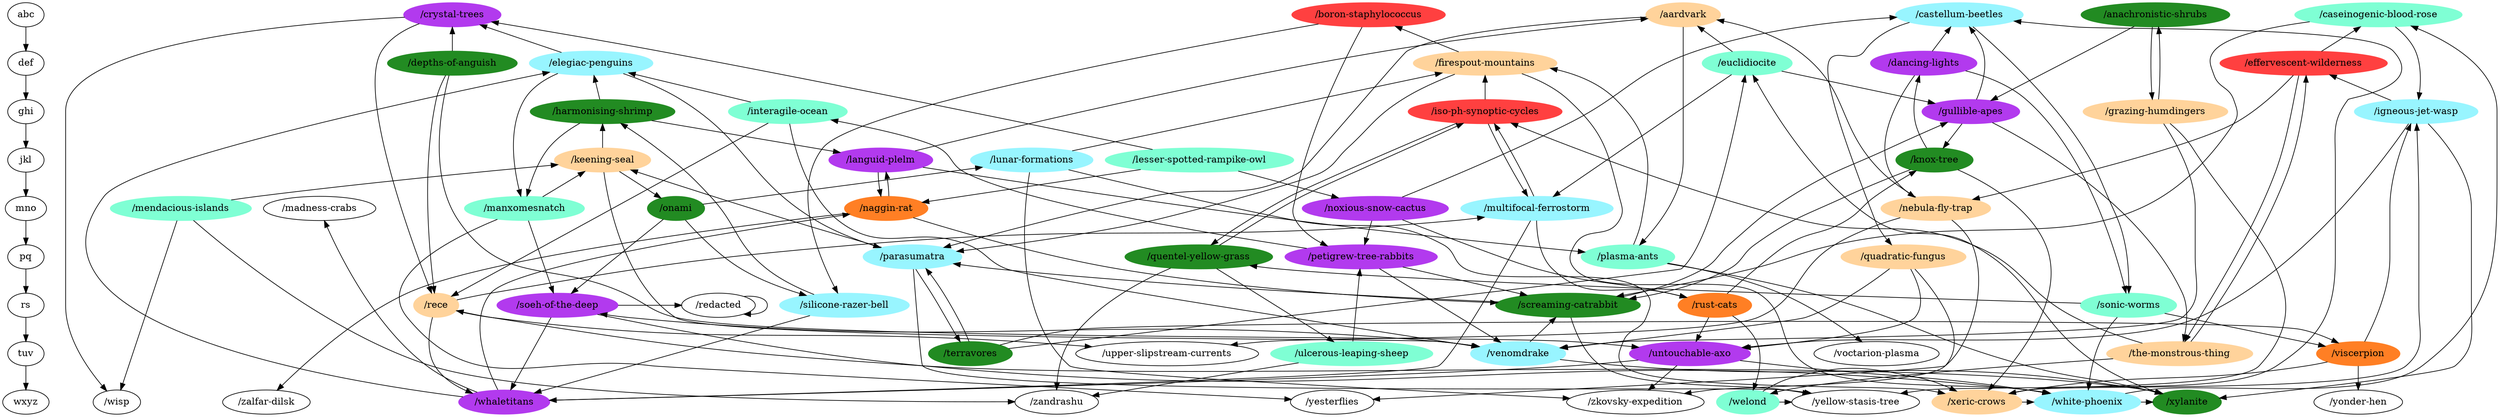 digraph G {
abc->def->ghi->jkl->mno->pq->rs->tuv->wxyz;
{ rank=same;
abc;
"/boron-staphylococcus" [color=brown1,style=filled];
"/castellum-beetles" [color=cadetblue1,style=filled];
"/crystal-trees" [color=darkorchid2,style=filled];
"/anachronistic-shrubs" [color=forestgreen,style=filled];
"/caseinogenic-blood-rose" [color=aquamarine,style=filled];
"/aardvark" [color=burlywood1,style=filled];
}
{ rank=same;
def;
"/effervescent-wilderness" [color=brown1,style=filled];
"/firespout-mountains" [color=burlywood1,style=filled];
"/dancing-lights" [color=darkorchid2,style=filled];
"/euclidiocite" [color=aquamarine,style=filled];
"/depths-of-anguish" [color=forestgreen,style=filled];
"/elegiac-penguins" [color=cadetblue1,style=filled];
}
{ rank=same;
ghi;
"/iso-ph-synoptic-cycles" [color=brown1,style=filled];
"/harmonising-shrimp" [color=forestgreen,style=filled];
"/igneous-jet-wasp" [color=cadetblue1,style=filled];
"/grazing-humdingers" [color=burlywood1,style=filled];
"/interagile-ocean" [color=aquamarine,style=filled];
"/gullible-apes" [color=darkorchid2,style=filled];
}
{ rank=same;
jkl;
"/lunar-formations" [color=cadetblue1,style=filled];
"/lesser-spotted-rampike-owl" [color=aquamarine,style=filled];
"/languid-plelm" [color=darkorchid2,style=filled];
"/knox-tree" [color=forestgreen,style=filled];
"/keening-seal" [color=burlywood1,style=filled];
}
{ rank=same;
mno;
"/naggin-rat" [color=chocolate1,style=filled];
"/multifocal-ferrostorm" [color=cadetblue1,style=filled];
"/nebula-fly-trap" [color=burlywood1,style=filled];
"/madness-crabs";
"/noxious-snow-cactus" [color=darkorchid2,style=filled];
"/mendacious-islands" [color=aquamarine,style=filled];
"/onami" [color=forestgreen,style=filled];
"/manxomesnatch" [color=aquamarine,style=filled];
}
{ rank=same;
pq;
"/petigrew-tree-rabbits" [color=darkorchid2,style=filled];
"/quentel-yellow-grass" [color=forestgreen,style=filled];
"/quadratic-fungus" [color=burlywood1,style=filled];
"/parasumatra" [color=cadetblue1,style=filled];
"/plasma-ants" [color=aquamarine,style=filled];
}
{ rank=same;
rs;
"/soeh-of-the-deep" [color=darkorchid2,style=filled];
"/rece" [color=burlywood1,style=filled];
"/rust-cats" [color=chocolate1,style=filled];
"/sonic-worms" [color=aquamarine,style=filled];
"/silicone-razer-bell" [color=cadetblue1,style=filled];
"/redacted";
"/screaming-catrabbit" [color=forestgreen,style=filled];
}
{ rank=same;
tuv;
"/untouchable-axo" [color=darkorchid2,style=filled];
"/upper-slipstream-currents";
"/venomdrake" [color=cadetblue1,style=filled];
"/viscerpion" [color=chocolate1,style=filled];
"/ulcerous-leaping-sheep" [color=aquamarine,style=filled];
"/the-monstrous-thing" [color=burlywood1,style=filled];
"/voctarion-plasma";
"/terravores" [color=forestgreen,style=filled];
}
{ rank=same;
wxyz;
"/xeric-crows" [color=burlywood1,style=filled];
"/zalfar-dilsk";
"/wisp";
"/yonder-hen";
"/welond" [color=aquamarine,style=filled];
"/zandrashu";
"/yesterflies";
"/yellow-stasis-tree";
"/whaletitans" [color=darkorchid2,style=filled];
"/white-phoenix" [color=cadetblue1,style=filled];
"/xylanite" [color=forestgreen,style=filled];
"/zkovsky-expedition";
}
"/lunar-formations" -> "/firespout-mountains";
"/lunar-formations" -> "/xeric-crows";
"/lunar-formations" -> "/zkovsky-expedition";
"/naggin-rat" -> "/zalfar-dilsk";
"/naggin-rat" -> "/languid-plelm";
"/naggin-rat" -> "/screaming-catrabbit";
"/iso-ph-synoptic-cycles" -> "/multifocal-ferrostorm";
"/iso-ph-synoptic-cycles" -> "/firespout-mountains";
"/iso-ph-synoptic-cycles" -> "/quentel-yellow-grass";
"/multifocal-ferrostorm" -> "/iso-ph-synoptic-cycles";
"/multifocal-ferrostorm" -> "/rust-cats";
"/multifocal-ferrostorm" -> "/whaletitans";
"/effervescent-wilderness" -> "/nebula-fly-trap";
"/effervescent-wilderness" -> "/the-monstrous-thing";
"/effervescent-wilderness" -> "/caseinogenic-blood-rose";
"/harmonising-shrimp" -> "/languid-plelm";
"/harmonising-shrimp" -> "/elegiac-penguins";
"/harmonising-shrimp" -> "/manxomesnatch";
"/soeh-of-the-deep" -> "/whaletitans";
"/soeh-of-the-deep" -> "/white-phoenix";
"/soeh-of-the-deep" -> "/redacted";
"/boron-staphylococcus" -> "/petigrew-tree-rabbits";
"/boron-staphylococcus" -> "/silicone-razer-bell";
"/untouchable-axo" -> "/whaletitans";
"/untouchable-axo" -> "/white-phoenix";
"/untouchable-axo" -> "/zkovsky-expedition";
"/castellum-beetles" -> "/quadratic-fungus";
"/castellum-beetles" -> "/sonic-worms";
"/firespout-mountains" -> "/boron-staphylococcus";
"/firespout-mountains" -> "/parasumatra";
"/firespout-mountains" -> "/white-phoenix";
"/xeric-crows" -> "/castellum-beetles";
"/xeric-crows" -> "/igneous-jet-wasp";
"/xeric-crows" -> "/white-phoenix";
"/nebula-fly-trap" -> "/upper-slipstream-currents";
"/nebula-fly-trap" -> "/yesterflies";
"/nebula-fly-trap" -> "/aardvark";
"/igneous-jet-wasp" -> "/effervescent-wilderness";
"/igneous-jet-wasp" -> "/untouchable-axo";
"/igneous-jet-wasp" -> "/xylanite";
"/lesser-spotted-rampike-owl" -> "/naggin-rat";
"/lesser-spotted-rampike-owl" -> "/noxious-snow-cactus";
"/lesser-spotted-rampike-owl" -> "/crystal-trees";
"/venomdrake" -> "/soeh-of-the-deep";
"/venomdrake" -> "/xylanite";
"/venomdrake" -> "/screaming-catrabbit";
"/petigrew-tree-rabbits" -> "/venomdrake";
"/petigrew-tree-rabbits" -> "/interagile-ocean";
"/petigrew-tree-rabbits" -> "/screaming-catrabbit";
"/welond" -> "/xeric-crows";
"/welond" -> "/yellow-stasis-tree";
"/quentel-yellow-grass" -> "/iso-ph-synoptic-cycles";
"/quentel-yellow-grass" -> "/zandrashu";
"/quentel-yellow-grass" -> "/ulcerous-leaping-sheep";
"/noxious-snow-cactus" -> "/castellum-beetles";
"/noxious-snow-cactus" -> "/petigrew-tree-rabbits";
"/noxious-snow-cactus" -> "/rust-cats";
"/grazing-humdingers" -> "/venomdrake";
"/grazing-humdingers" -> "/yellow-stasis-tree";
"/grazing-humdingers" -> "/anachronistic-shrubs";
"/viscerpion" -> "/xeric-crows";
"/viscerpion" -> "/igneous-jet-wasp";
"/viscerpion" -> "/yonder-hen";
"/mendacious-islands" -> "/wisp";
"/mendacious-islands" -> "/zandrashu";
"/mendacious-islands" -> "/keening-seal";
"/dancing-lights" -> "/castellum-beetles";
"/dancing-lights" -> "/nebula-fly-trap";
"/dancing-lights" -> "/sonic-worms";
"/rece" -> "/multifocal-ferrostorm";
"/rece" -> "/upper-slipstream-currents";
"/rece" -> "/whaletitans";
"/languid-plelm" -> "/naggin-rat";
"/languid-plelm" -> "/plasma-ants";
"/languid-plelm" -> "/aardvark";
"/interagile-ocean" -> "/venomdrake";
"/interagile-ocean" -> "/rece";
"/interagile-ocean" -> "/elegiac-penguins";
"/ulcerous-leaping-sheep" -> "/petigrew-tree-rabbits";
"/ulcerous-leaping-sheep" -> "/zandrashu";
"/quadratic-fungus" -> "/untouchable-axo";
"/quadratic-fungus" -> "/venomdrake";
"/quadratic-fungus" -> "/zkovsky-expedition";
"/rust-cats" -> "/untouchable-axo";
"/rust-cats" -> "/welond";
"/rust-cats" -> "/knox-tree";
"/euclidiocite" -> "/multifocal-ferrostorm";
"/euclidiocite" -> "/gullible-apes";
"/euclidiocite" -> "/aardvark";
"/sonic-worms" -> "/quentel-yellow-grass";
"/sonic-worms" -> "/viscerpion";
"/sonic-worms" -> "/white-phoenix";
"/crystal-trees" -> "/wisp";
"/crystal-trees" -> "/rece";
"/silicone-razer-bell" -> "/harmonising-shrimp";
"/silicone-razer-bell" -> "/whaletitans";
"/depths-of-anguish" -> "/untouchable-axo";
"/depths-of-anguish" -> "/rece";
"/depths-of-anguish" -> "/crystal-trees";
"/whaletitans" -> "/naggin-rat";
"/whaletitans" -> "/madness-crabs";
"/whaletitans" -> "/elegiac-penguins";
"/elegiac-penguins" -> "/crystal-trees";
"/elegiac-penguins" -> "/parasumatra";
"/elegiac-penguins" -> "/manxomesnatch";
"/the-monstrous-thing" -> "/iso-ph-synoptic-cycles";
"/the-monstrous-thing" -> "/effervescent-wilderness";
"/the-monstrous-thing" -> "/welond";
"/onami" -> "/lunar-formations";
"/onami" -> "/soeh-of-the-deep";
"/onami" -> "/silicone-razer-bell";
"/gullible-apes" -> "/castellum-beetles";
"/gullible-apes" -> "/the-monstrous-thing";
"/gullible-apes" -> "/knox-tree";
"/knox-tree" -> "/xeric-crows";
"/knox-tree" -> "/dancing-lights";
"/knox-tree" -> "/screaming-catrabbit";
"/parasumatra" -> "/yellow-stasis-tree";
"/parasumatra" -> "/keening-seal";
"/parasumatra" -> "/terravores";
"/white-phoenix" -> "/caseinogenic-blood-rose";
"/white-phoenix" -> "/xylanite";
"/manxomesnatch" -> "/soeh-of-the-deep";
"/manxomesnatch" -> "/yesterflies";
"/manxomesnatch" -> "/keening-seal";
"/redacted" -> "/redacted";
"/plasma-ants" -> "/firespout-mountains";
"/plasma-ants" -> "/xylanite";
"/plasma-ants" -> "/voctarion-plasma";
"/anachronistic-shrubs" -> "/grazing-humdingers";
"/anachronistic-shrubs" -> "/gullible-apes";
"/keening-seal" -> "/harmonising-shrimp";
"/keening-seal" -> "/venomdrake";
"/keening-seal" -> "/onami";
"/caseinogenic-blood-rose" -> "/igneous-jet-wasp";
"/caseinogenic-blood-rose" -> "/screaming-catrabbit";
"/xylanite" -> "/rece";
"/xylanite" -> "/euclidiocite";
"/terravores" -> "/viscerpion";
"/terravores" -> "/euclidiocite";
"/terravores" -> "/parasumatra";
"/screaming-catrabbit" -> "/yellow-stasis-tree";
"/screaming-catrabbit" -> "/gullible-apes";
"/screaming-catrabbit" -> "/parasumatra";
"/aardvark" -> "/parasumatra";
"/aardvark" -> "/plasma-ants";
}
